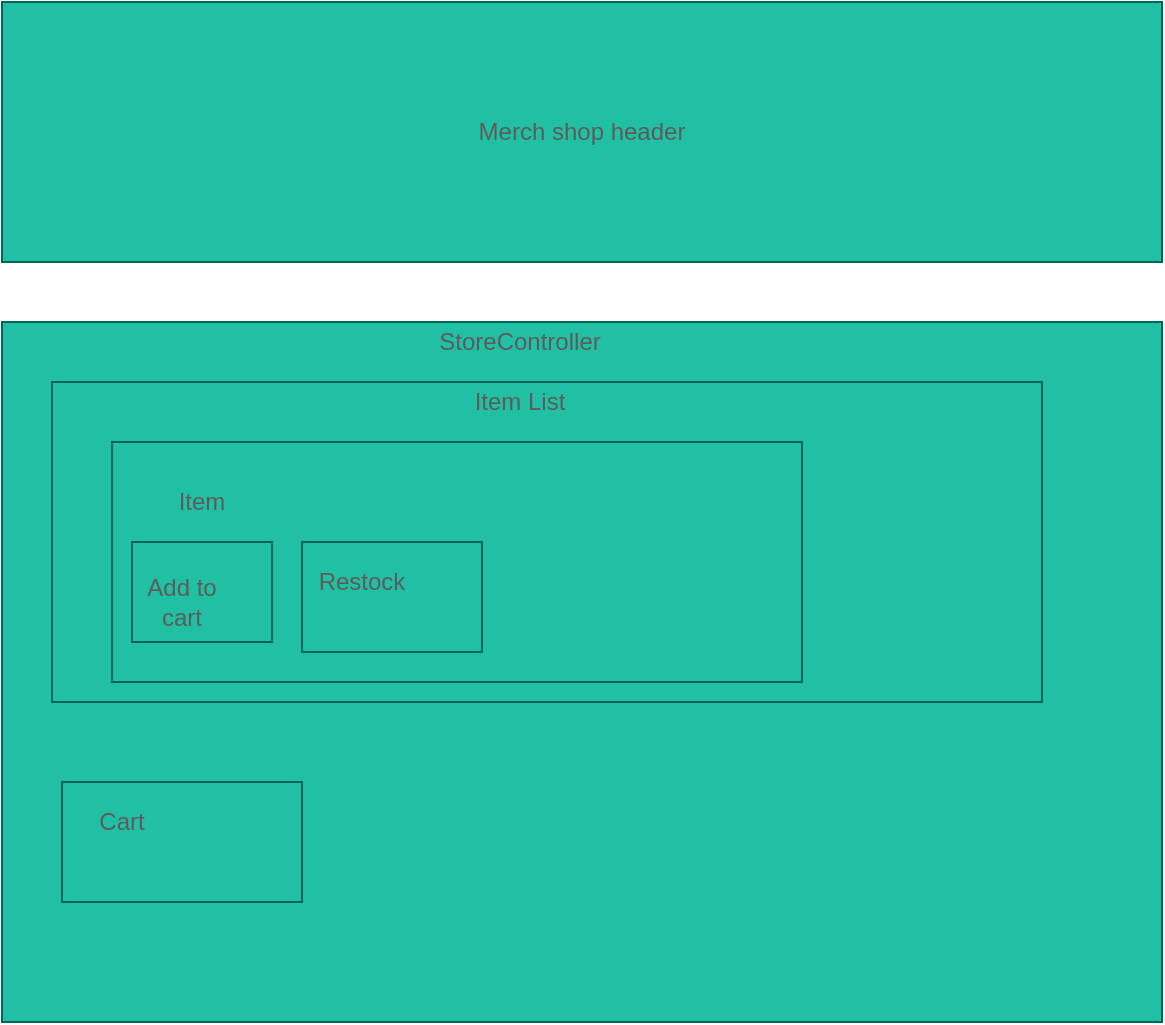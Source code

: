 <mxfile version="13.6.5">
    <diagram id="wTPVCSFg2L7csEUlhPjk" name="Page-1">
        <mxGraphModel dx="752" dy="343" grid="1" gridSize="10" guides="1" tooltips="1" connect="1" arrows="1" fold="1" page="1" pageScale="1" pageWidth="850" pageHeight="1100" math="0" shadow="0">
            <root>
                <mxCell id="0"/>
                <mxCell id="1" parent="0"/>
                <mxCell id="VWracyMeEao_2png_inv-1" value="Merch shop header" style="rounded=0;whiteSpace=wrap;html=1;fillColor=#21C0A5;strokeColor=#006658;fontColor=#5C5C5C;" parent="1" vertex="1">
                    <mxGeometry x="150" y="40" width="580" height="130" as="geometry"/>
                </mxCell>
                <mxCell id="jlL-lYNdo3vN1ECoFAxW-1" value="" style="rounded=0;whiteSpace=wrap;html=1;fillColor=#21C0A5;strokeColor=#006658;fontColor=#5C5C5C;" parent="1" vertex="1">
                    <mxGeometry x="150" y="200" width="580" height="350" as="geometry"/>
                </mxCell>
                <mxCell id="jlL-lYNdo3vN1ECoFAxW-3" value="StoreController" style="text;html=1;strokeColor=none;fillColor=none;align=center;verticalAlign=middle;whiteSpace=wrap;rounded=0;fontColor=#5C5C5C;" parent="1" vertex="1">
                    <mxGeometry x="388.75" y="200" width="40" height="20" as="geometry"/>
                </mxCell>
                <mxCell id="jlL-lYNdo3vN1ECoFAxW-4" value="" style="rounded=0;whiteSpace=wrap;html=1;fillColor=#21C0A5;strokeColor=#006658;fontColor=#5C5C5C;" parent="1" vertex="1">
                    <mxGeometry x="175" y="230" width="495" height="160" as="geometry"/>
                </mxCell>
                <mxCell id="jlL-lYNdo3vN1ECoFAxW-6" value="" style="rounded=0;whiteSpace=wrap;html=1;fillColor=#21C0A5;strokeColor=#006658;fontColor=#5C5C5C;" parent="1" vertex="1">
                    <mxGeometry x="205" y="260" width="345" height="120" as="geometry"/>
                </mxCell>
                <mxCell id="uVa9yBhB3VM12gmpgDGA-5" value="Item" style="text;html=1;strokeColor=none;fillColor=none;align=center;verticalAlign=middle;whiteSpace=wrap;rounded=0;fontColor=#5C5C5C;" parent="1" vertex="1">
                    <mxGeometry x="230" y="280" width="40" height="20" as="geometry"/>
                </mxCell>
                <mxCell id="uVa9yBhB3VM12gmpgDGA-6" value="Item List" style="text;html=1;strokeColor=none;fillColor=none;align=center;verticalAlign=middle;whiteSpace=wrap;rounded=0;fontColor=#5C5C5C;" parent="1" vertex="1">
                    <mxGeometry x="330" y="230" width="157.5" height="20" as="geometry"/>
                </mxCell>
                <mxCell id="uVa9yBhB3VM12gmpgDGA-8" value="" style="rounded=0;whiteSpace=wrap;html=1;fillColor=#21C0A5;strokeColor=#006658;fontColor=#5C5C5C;" parent="1" vertex="1">
                    <mxGeometry x="180" y="430" width="120" height="60" as="geometry"/>
                </mxCell>
                <mxCell id="uVa9yBhB3VM12gmpgDGA-9" value="" style="rounded=0;whiteSpace=wrap;html=1;fillColor=#21C0A5;strokeColor=#006658;fontColor=#5C5C5C;" parent="1" vertex="1">
                    <mxGeometry x="215" y="310" width="70" height="50" as="geometry"/>
                </mxCell>
                <mxCell id="uVa9yBhB3VM12gmpgDGA-13" value="Add to cart" style="text;html=1;strokeColor=none;fillColor=none;align=center;verticalAlign=middle;whiteSpace=wrap;rounded=0;fontColor=#5C5C5C;" parent="1" vertex="1">
                    <mxGeometry x="220" y="330" width="40" height="20" as="geometry"/>
                </mxCell>
                <mxCell id="3" value="" style="rounded=0;whiteSpace=wrap;html=1;fillColor=#21C0A5;strokeColor=#006658;fontColor=#5C5C5C;" vertex="1" parent="1">
                    <mxGeometry x="300" y="310" width="90" height="55" as="geometry"/>
                </mxCell>
                <mxCell id="4" value="Restock" style="text;html=1;strokeColor=none;fillColor=none;align=center;verticalAlign=middle;whiteSpace=wrap;rounded=0;fontColor=#5C5C5C;" vertex="1" parent="1">
                    <mxGeometry x="310" y="320" width="40" height="20" as="geometry"/>
                </mxCell>
                <mxCell id="5" value="Cart" style="text;html=1;strokeColor=none;fillColor=none;align=center;verticalAlign=middle;whiteSpace=wrap;rounded=0;fontColor=#5C5C5C;" vertex="1" parent="1">
                    <mxGeometry x="190" y="440" width="40" height="20" as="geometry"/>
                </mxCell>
            </root>
        </mxGraphModel>
    </diagram>
</mxfile>